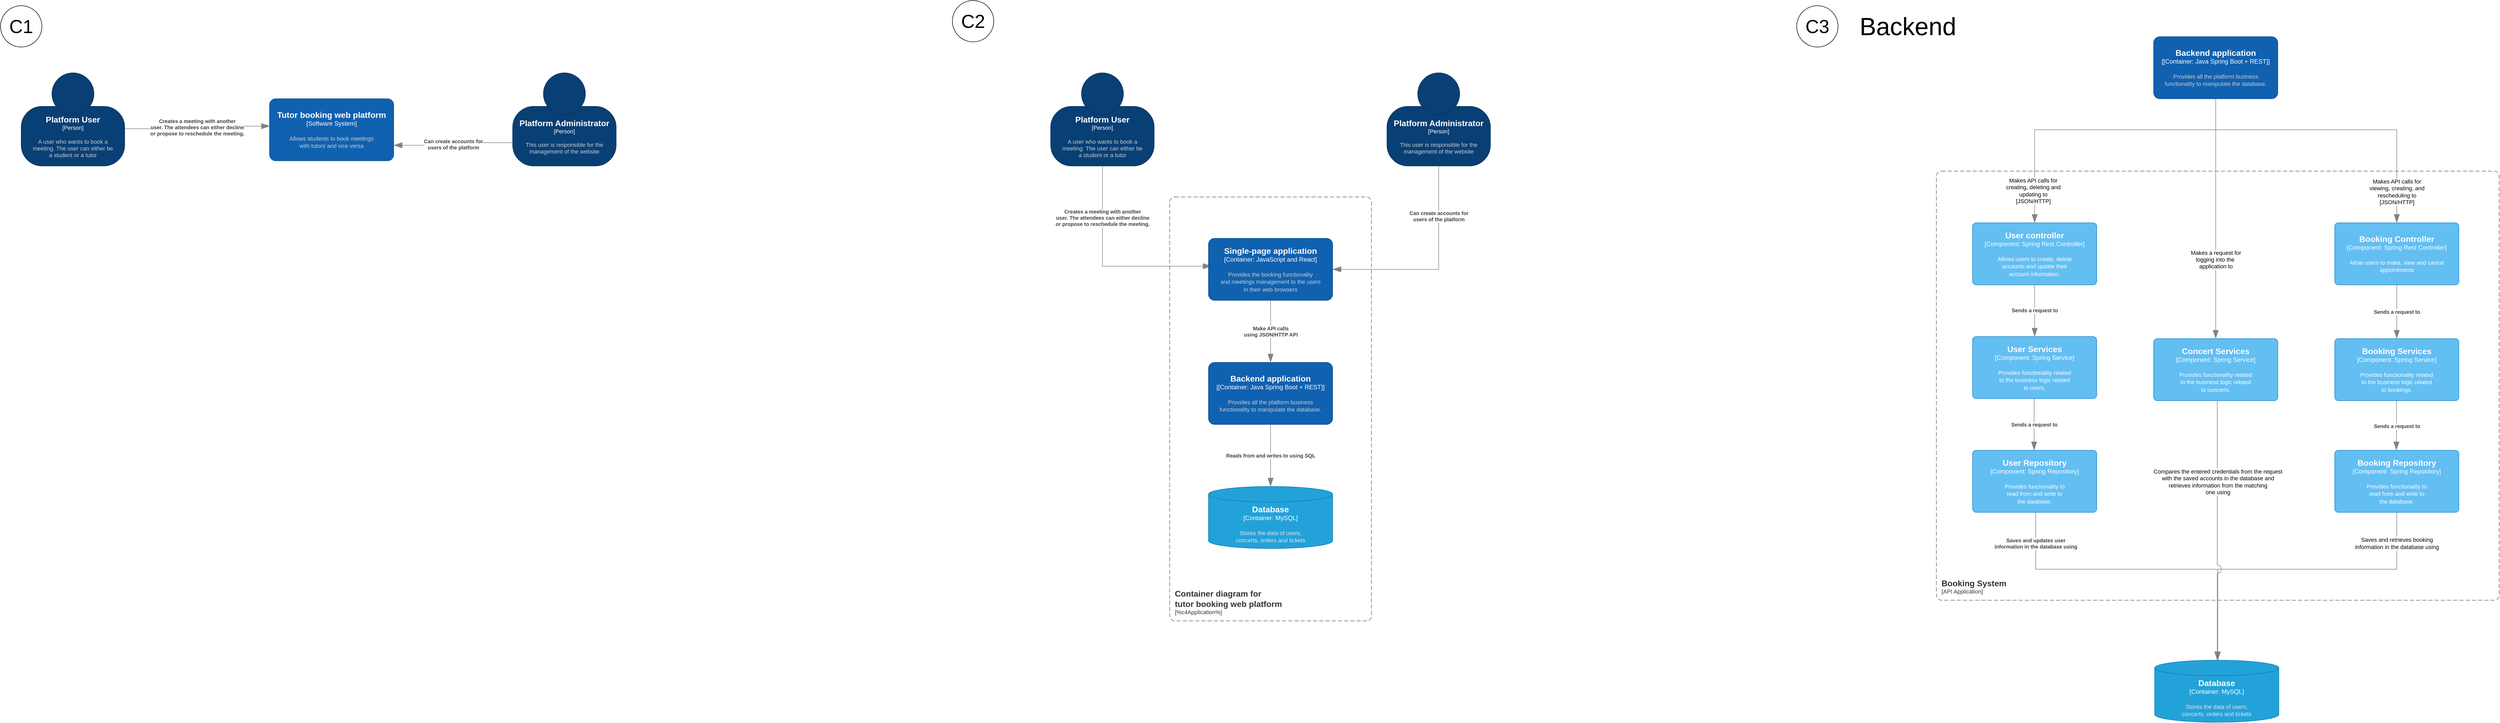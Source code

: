 <mxfile version="22.0.8" type="device">
  <diagram name="Page-1" id="X3VVh9jYEwnX4s4dEkGf">
    <mxGraphModel dx="2318" dy="1676" grid="1" gridSize="10" guides="1" tooltips="1" connect="1" arrows="1" fold="1" page="1" pageScale="1" pageWidth="827" pageHeight="1169" math="0" shadow="0">
      <root>
        <mxCell id="0" />
        <mxCell id="1" parent="0" />
        <object placeholders="1" c4Name="Tutor booking web platform" c4Type="Software System" c4Description="Allows students to book meetings &#xa;with tutors and vice versa" label="&lt;font style=&quot;font-size: 16px&quot;&gt;&lt;b&gt;%c4Name%&lt;/b&gt;&lt;/font&gt;&lt;div&gt;[%c4Type%]&lt;/div&gt;&lt;br&gt;&lt;div&gt;&lt;font style=&quot;font-size: 11px&quot;&gt;&lt;font color=&quot;#cccccc&quot;&gt;%c4Description%&lt;/font&gt;&lt;/div&gt;" id="5E3EmIhC8hp46Ea8LUjL-1">
          <mxCell style="rounded=1;whiteSpace=wrap;html=1;labelBackgroundColor=none;fillColor=#1061B0;fontColor=#ffffff;align=center;arcSize=10;strokeColor=#0D5091;metaEdit=1;resizable=0;points=[[0.25,0,0],[0.5,0,0],[0.75,0,0],[1,0.25,0],[1,0.5,0],[1,0.75,0],[0.75,1,0],[0.5,1,0],[0.25,1,0],[0,0.75,0],[0,0.5,0],[0,0.25,0]];" vertex="1" parent="1">
            <mxGeometry x="300" y="190" width="240" height="120" as="geometry" />
          </mxCell>
        </object>
        <object placeholders="1" c4Name="Platform User" c4Type="Person" c4Description="A user who wants to book a&#xa;meeting. The user can either be&#xa;a student or a tutor" label="&lt;font style=&quot;font-size: 16px&quot;&gt;&lt;b&gt;%c4Name%&lt;/b&gt;&lt;/font&gt;&lt;div&gt;[%c4Type%]&lt;/div&gt;&lt;br&gt;&lt;div&gt;&lt;font style=&quot;font-size: 11px&quot;&gt;&lt;font color=&quot;#cccccc&quot;&gt;%c4Description%&lt;/font&gt;&lt;/div&gt;" id="5E3EmIhC8hp46Ea8LUjL-2">
          <mxCell style="html=1;fontSize=11;dashed=0;whiteSpace=wrap;fillColor=#083F75;strokeColor=#06315C;fontColor=#ffffff;shape=mxgraph.c4.person2;align=center;metaEdit=1;points=[[0.5,0,0],[1,0.5,0],[1,0.75,0],[0.75,1,0],[0.5,1,0],[0.25,1,0],[0,0.75,0],[0,0.5,0]];resizable=0;" vertex="1" parent="1">
            <mxGeometry x="-180" y="140" width="200" height="180" as="geometry" />
          </mxCell>
        </object>
        <object placeholders="1" c4Type="Relationship" c4Description="Creates a meeting with another&#xa;user. The attendees can either decline&#xa;or propose to reschedule the meeting." label="&lt;div style=&quot;text-align: left&quot;&gt;&lt;div style=&quot;text-align: center&quot;&gt;&lt;b&gt;%c4Description%&lt;/b&gt;&lt;/div&gt;" id="5E3EmIhC8hp46Ea8LUjL-3">
          <mxCell style="endArrow=blockThin;html=1;fontSize=10;fontColor=#404040;strokeWidth=1;endFill=1;strokeColor=#828282;elbow=vertical;metaEdit=1;endSize=14;startSize=14;jumpStyle=arc;jumpSize=16;rounded=0;edgeStyle=orthogonalEdgeStyle;exitX=1;exitY=0.75;exitDx=0;exitDy=0;exitPerimeter=0;entryX=0.003;entryY=0.449;entryDx=0;entryDy=0;entryPerimeter=0;" edge="1" parent="1" target="5E3EmIhC8hp46Ea8LUjL-1">
            <mxGeometry width="240" relative="1" as="geometry">
              <mxPoint x="20" y="248" as="sourcePoint" />
              <mxPoint x="300" y="235" as="targetPoint" />
              <Array as="points">
                <mxPoint x="160" y="248" />
                <mxPoint x="160" y="243" />
                <mxPoint x="301" y="243" />
              </Array>
            </mxGeometry>
          </mxCell>
        </object>
        <object placeholders="1" c4Name="Platform Administrator" c4Type="Person" c4Description="This user is responsible for the management of the website" label="&lt;font style=&quot;font-size: 16px&quot;&gt;&lt;b&gt;%c4Name%&lt;/b&gt;&lt;/font&gt;&lt;div&gt;[%c4Type%]&lt;/div&gt;&lt;br&gt;&lt;div&gt;&lt;font style=&quot;font-size: 11px&quot;&gt;&lt;font color=&quot;#cccccc&quot;&gt;%c4Description%&lt;/font&gt;&lt;/div&gt;" id="5E3EmIhC8hp46Ea8LUjL-5">
          <mxCell style="html=1;fontSize=11;dashed=0;whiteSpace=wrap;fillColor=#083F75;strokeColor=#06315C;fontColor=#ffffff;shape=mxgraph.c4.person2;align=center;metaEdit=1;points=[[0.5,0,0],[1,0.5,0],[1,0.75,0],[0.75,1,0],[0.5,1,0],[0.25,1,0],[0,0.75,0],[0,0.5,0]];resizable=0;" vertex="1" parent="1">
            <mxGeometry x="770" y="140" width="200" height="180" as="geometry" />
          </mxCell>
        </object>
        <object placeholders="1" c4Type="Relationship" c4Description="Can create accounts for &#xa;users of the platform" label="&lt;div style=&quot;text-align: left&quot;&gt;&lt;div style=&quot;text-align: center&quot;&gt;&lt;b&gt;%c4Description%&lt;/b&gt;&lt;/div&gt;" id="5E3EmIhC8hp46Ea8LUjL-6">
          <mxCell style="endArrow=blockThin;html=1;fontSize=10;fontColor=#404040;strokeWidth=1;endFill=1;strokeColor=#828282;elbow=vertical;metaEdit=1;endSize=14;startSize=14;jumpStyle=arc;jumpSize=16;rounded=0;edgeStyle=orthogonalEdgeStyle;entryX=1;entryY=0.75;entryDx=0;entryDy=0;entryPerimeter=0;exitX=0;exitY=0.75;exitDx=0;exitDy=0;exitPerimeter=0;" edge="1" parent="1" source="5E3EmIhC8hp46Ea8LUjL-5" target="5E3EmIhC8hp46Ea8LUjL-1">
            <mxGeometry width="240" relative="1" as="geometry">
              <mxPoint x="980" y="370" as="sourcePoint" />
              <mxPoint x="780" y="390" as="targetPoint" />
            </mxGeometry>
          </mxCell>
        </object>
        <mxCell id="5E3EmIhC8hp46Ea8LUjL-7" value="&lt;font style=&quot;font-size: 36px;&quot;&gt;C1&lt;/font&gt;" style="ellipse;whiteSpace=wrap;html=1;aspect=fixed;" vertex="1" parent="1">
          <mxGeometry x="-220" y="10" width="80" height="80" as="geometry" />
        </mxCell>
        <object placeholders="1" c4Name="Platform User" c4Type="Person" c4Description="A user who wants to book a&#xa;meeting. The user can either be&#xa;a student or a tutor" label="&lt;font style=&quot;font-size: 16px&quot;&gt;&lt;b&gt;%c4Name%&lt;/b&gt;&lt;/font&gt;&lt;div&gt;[%c4Type%]&lt;/div&gt;&lt;br&gt;&lt;div&gt;&lt;font style=&quot;font-size: 11px&quot;&gt;&lt;font color=&quot;#cccccc&quot;&gt;%c4Description%&lt;/font&gt;&lt;/div&gt;" id="5E3EmIhC8hp46Ea8LUjL-14">
          <mxCell style="html=1;fontSize=11;dashed=0;whiteSpace=wrap;fillColor=#083F75;strokeColor=#06315C;fontColor=#ffffff;shape=mxgraph.c4.person2;align=center;metaEdit=1;points=[[0.5,0,0],[1,0.5,0],[1,0.75,0],[0.75,1,0],[0.5,1,0],[0.25,1,0],[0,0.75,0],[0,0.5,0]];resizable=0;" vertex="1" parent="1">
            <mxGeometry x="1810" y="140" width="200" height="180" as="geometry" />
          </mxCell>
        </object>
        <object placeholders="1" c4Type="Relationship" c4Description="Creates a meeting with another&#xa;user. The attendees can either decline&#xa;or propose to reschedule the meeting." label="&lt;div style=&quot;text-align: left&quot;&gt;&lt;div style=&quot;text-align: center&quot;&gt;&lt;b&gt;%c4Description%&lt;/b&gt;&lt;/div&gt;" id="5E3EmIhC8hp46Ea8LUjL-15">
          <mxCell style="endArrow=blockThin;html=1;fontSize=10;fontColor=#404040;strokeWidth=1;endFill=1;strokeColor=#828282;elbow=vertical;metaEdit=1;endSize=14;startSize=14;jumpStyle=arc;jumpSize=16;rounded=0;edgeStyle=orthogonalEdgeStyle;exitX=0.5;exitY=1;exitDx=0;exitDy=0;exitPerimeter=0;entryX=0.003;entryY=0.449;entryDx=0;entryDy=0;entryPerimeter=0;" edge="1" parent="1" source="5E3EmIhC8hp46Ea8LUjL-14">
            <mxGeometry x="-0.505" width="240" relative="1" as="geometry">
              <mxPoint x="1860" y="238" as="sourcePoint" />
              <mxPoint x="2120.72" y="513.88" as="targetPoint" />
              <Array as="points">
                <mxPoint x="1910" y="514" />
              </Array>
              <mxPoint as="offset" />
            </mxGeometry>
          </mxCell>
        </object>
        <object placeholders="1" c4Name="Platform Administrator" c4Type="Person" c4Description="This user is responsible for the management of the website" label="&lt;font style=&quot;font-size: 16px&quot;&gt;&lt;b&gt;%c4Name%&lt;/b&gt;&lt;/font&gt;&lt;div&gt;[%c4Type%]&lt;/div&gt;&lt;br&gt;&lt;div&gt;&lt;font style=&quot;font-size: 11px&quot;&gt;&lt;font color=&quot;#cccccc&quot;&gt;%c4Description%&lt;/font&gt;&lt;/div&gt;" id="5E3EmIhC8hp46Ea8LUjL-16">
          <mxCell style="html=1;fontSize=11;dashed=0;whiteSpace=wrap;fillColor=#083F75;strokeColor=#06315C;fontColor=#ffffff;shape=mxgraph.c4.person2;align=center;metaEdit=1;points=[[0.5,0,0],[1,0.5,0],[1,0.75,0],[0.75,1,0],[0.5,1,0],[0.25,1,0],[0,0.75,0],[0,0.5,0]];resizable=0;" vertex="1" parent="1">
            <mxGeometry x="2460" y="140" width="200" height="180" as="geometry" />
          </mxCell>
        </object>
        <object placeholders="1" c4Type="Relationship" c4Description="Can create accounts for &#xa;users of the platform" label="&lt;div style=&quot;text-align: left&quot;&gt;&lt;div style=&quot;text-align: center&quot;&gt;&lt;b&gt;%c4Description%&lt;/b&gt;&lt;/div&gt;" id="5E3EmIhC8hp46Ea8LUjL-17">
          <mxCell style="endArrow=blockThin;html=1;fontSize=10;fontColor=#404040;strokeWidth=1;endFill=1;strokeColor=#828282;elbow=vertical;metaEdit=1;endSize=14;startSize=14;jumpStyle=arc;jumpSize=16;rounded=0;edgeStyle=orthogonalEdgeStyle;entryX=1;entryY=0.5;entryDx=0;entryDy=0;entryPerimeter=0;exitX=0.5;exitY=1;exitDx=0;exitDy=0;exitPerimeter=0;" edge="1" parent="1" source="5E3EmIhC8hp46Ea8LUjL-16" target="5E3EmIhC8hp46Ea8LUjL-22">
            <mxGeometry x="-0.524" width="240" relative="1" as="geometry">
              <mxPoint x="2820" y="360" as="sourcePoint" />
              <mxPoint x="2360" y="520" as="targetPoint" />
              <mxPoint as="offset" />
            </mxGeometry>
          </mxCell>
        </object>
        <mxCell id="5E3EmIhC8hp46Ea8LUjL-18" value="&lt;font style=&quot;font-size: 36px;&quot;&gt;C2&lt;/font&gt;" style="ellipse;whiteSpace=wrap;html=1;aspect=fixed;" vertex="1" parent="1">
          <mxGeometry x="1620" width="80" height="80" as="geometry" />
        </mxCell>
        <object placeholders="1" c4Name="Container diagram for &#xa;tutor booking web platform" c4Type="ContainerScopeBoundary" label="&lt;font style=&quot;font-size: 16px&quot;&gt;&lt;b&gt;&lt;div style=&quot;text-align: left&quot;&gt;%c4Name%&lt;/div&gt;&lt;/b&gt;&lt;/font&gt;&lt;div style=&quot;text-align: left&quot;&gt;[%c4Application%]&lt;/div&gt;" id="5E3EmIhC8hp46Ea8LUjL-19">
          <mxCell style="rounded=1;fontSize=11;whiteSpace=wrap;html=1;dashed=1;arcSize=20;fillColor=none;strokeColor=#666666;fontColor=#333333;labelBackgroundColor=none;align=left;verticalAlign=bottom;labelBorderColor=none;spacingTop=0;spacing=10;dashPattern=8 4;metaEdit=1;rotatable=0;perimeter=rectanglePerimeter;noLabel=0;labelPadding=0;allowArrows=0;connectable=0;expand=0;recursiveResize=0;editable=1;pointerEvents=0;absoluteArcSize=1;points=[[0.25,0,0],[0.5,0,0],[0.75,0,0],[1,0.25,0],[1,0.5,0],[1,0.75,0],[0.75,1,0],[0.5,1,0],[0.25,1,0],[0,0.75,0],[0,0.5,0],[0,0.25,0]];" vertex="1" parent="1">
            <mxGeometry x="2040" y="380" width="390" height="820" as="geometry" />
          </mxCell>
        </object>
        <object placeholders="1" c4Type="Database" c4Container="Container" c4Technology="MySQL" c4Description="Stores the data of users, &#xa;concerts, orders and tickets" label="&lt;font style=&quot;font-size: 16px&quot;&gt;&lt;b&gt;%c4Type%&lt;/b&gt;&lt;/font&gt;&lt;div&gt;[%c4Container%:&amp;nbsp;%c4Technology%]&lt;/div&gt;&lt;br&gt;&lt;div&gt;&lt;font style=&quot;font-size: 11px&quot;&gt;&lt;font color=&quot;#E6E6E6&quot;&gt;%c4Description%&lt;/font&gt;&lt;/div&gt;" id="5E3EmIhC8hp46Ea8LUjL-20">
          <mxCell style="shape=cylinder3;size=15;whiteSpace=wrap;html=1;boundedLbl=1;rounded=0;labelBackgroundColor=none;fillColor=#23A2D9;fontSize=12;fontColor=#ffffff;align=center;strokeColor=#0E7DAD;metaEdit=1;points=[[0.5,0,0],[1,0.25,0],[1,0.5,0],[1,0.75,0],[0.5,1,0],[0,0.75,0],[0,0.5,0],[0,0.25,0]];resizable=0;" vertex="1" parent="1">
            <mxGeometry x="2115" y="940" width="240" height="120" as="geometry" />
          </mxCell>
        </object>
        <object placeholders="1" c4Name="Backend application" c4Type="[Container: Java Spring Boot + REST]" c4Description="Provides all the platform business&#xa;functionality to manipulate the database." label="&lt;font style=&quot;font-size: 16px&quot;&gt;&lt;b&gt;%c4Name%&lt;/b&gt;&lt;/font&gt;&lt;div&gt;[%c4Type%]&lt;/div&gt;&lt;br&gt;&lt;div&gt;&lt;font style=&quot;font-size: 11px&quot;&gt;&lt;font color=&quot;#cccccc&quot;&gt;%c4Description%&lt;/font&gt;&lt;/div&gt;" id="5E3EmIhC8hp46Ea8LUjL-21">
          <mxCell style="rounded=1;whiteSpace=wrap;html=1;labelBackgroundColor=none;fillColor=#1061B0;fontColor=#ffffff;align=center;arcSize=10;strokeColor=#0D5091;metaEdit=1;resizable=0;points=[[0.25,0,0],[0.5,0,0],[0.75,0,0],[1,0.25,0],[1,0.5,0],[1,0.75,0],[0.75,1,0],[0.5,1,0],[0.25,1,0],[0,0.75,0],[0,0.5,0],[0,0.25,0]];" vertex="1" parent="1">
            <mxGeometry x="2115" y="700" width="240" height="120" as="geometry" />
          </mxCell>
        </object>
        <object placeholders="1" c4Name="Single-page application" c4Type="Container: JavaScript and React" c4Description="Provides the booking functionality&#xa;and meetings management to the users&#xa;in their web browsers " label="&lt;font style=&quot;font-size: 16px&quot;&gt;&lt;b&gt;%c4Name%&lt;/b&gt;&lt;/font&gt;&lt;div&gt;[%c4Type%]&lt;/div&gt;&lt;br&gt;&lt;div&gt;&lt;font style=&quot;font-size: 11px&quot;&gt;&lt;font color=&quot;#cccccc&quot;&gt;%c4Description%&lt;/font&gt;&lt;/div&gt;" id="5E3EmIhC8hp46Ea8LUjL-22">
          <mxCell style="rounded=1;whiteSpace=wrap;html=1;labelBackgroundColor=none;fillColor=#1061B0;fontColor=#ffffff;align=center;arcSize=10;strokeColor=#0D5091;metaEdit=1;resizable=0;points=[[0.25,0,0],[0.5,0,0],[0.75,0,0],[1,0.25,0],[1,0.5,0],[1,0.75,0],[0.75,1,0],[0.5,1,0],[0.25,1,0],[0,0.75,0],[0,0.5,0],[0,0.25,0]];" vertex="1" parent="1">
            <mxGeometry x="2115" y="460" width="240" height="120" as="geometry" />
          </mxCell>
        </object>
        <object placeholders="1" c4Type="Relationship" c4Description="Make API calls&#xa;using JSON/HTTP API" label="&lt;div style=&quot;text-align: left&quot;&gt;&lt;div style=&quot;text-align: center&quot;&gt;&lt;b&gt;%c4Description%&lt;/b&gt;&lt;/div&gt;" id="5E3EmIhC8hp46Ea8LUjL-23">
          <mxCell style="endArrow=blockThin;html=1;fontSize=10;fontColor=#404040;strokeWidth=1;endFill=1;strokeColor=#828282;elbow=vertical;metaEdit=1;endSize=14;startSize=14;jumpStyle=arc;jumpSize=16;rounded=0;edgeStyle=orthogonalEdgeStyle;exitX=0.5;exitY=1;exitDx=0;exitDy=0;exitPerimeter=0;entryX=0.5;entryY=0;entryDx=0;entryDy=0;entryPerimeter=0;" edge="1" parent="1" source="5E3EmIhC8hp46Ea8LUjL-22" target="5E3EmIhC8hp46Ea8LUjL-21">
            <mxGeometry width="240" relative="1" as="geometry">
              <mxPoint x="2310" y="890" as="sourcePoint" />
              <mxPoint x="2550" y="890" as="targetPoint" />
            </mxGeometry>
          </mxCell>
        </object>
        <object placeholders="1" c4Type="Relationship" c4Description="Reads from and writes to using SQL" label="&lt;div style=&quot;text-align: left&quot;&gt;&lt;div style=&quot;text-align: center&quot;&gt;&lt;b&gt;%c4Description%&lt;/b&gt;&lt;/div&gt;" id="5E3EmIhC8hp46Ea8LUjL-24">
          <mxCell style="endArrow=blockThin;html=1;fontSize=10;fontColor=#404040;strokeWidth=1;endFill=1;strokeColor=#828282;elbow=vertical;metaEdit=1;endSize=14;startSize=14;jumpStyle=arc;jumpSize=16;rounded=0;edgeStyle=orthogonalEdgeStyle;exitX=0.5;exitY=1;exitDx=0;exitDy=0;exitPerimeter=0;entryX=0.5;entryY=0;entryDx=0;entryDy=0;entryPerimeter=0;" edge="1" parent="1" source="5E3EmIhC8hp46Ea8LUjL-21" target="5E3EmIhC8hp46Ea8LUjL-20">
            <mxGeometry width="240" relative="1" as="geometry">
              <mxPoint x="2310" y="800" as="sourcePoint" />
              <mxPoint x="2550" y="800" as="targetPoint" />
            </mxGeometry>
          </mxCell>
        </object>
        <mxCell id="5E3EmIhC8hp46Ea8LUjL-25" value="&lt;font style=&quot;font-size: 36px;&quot;&gt;C3&lt;br&gt;&lt;/font&gt;" style="ellipse;whiteSpace=wrap;html=1;aspect=fixed;" vertex="1" parent="1">
          <mxGeometry x="3252" y="10" width="80" height="80" as="geometry" />
        </mxCell>
        <object placeholders="1" c4Name="Booking System" c4Type="ContainerScopeBoundary" c4Application="API Application" label="&lt;font style=&quot;font-size: 16px&quot;&gt;&lt;b&gt;&lt;div style=&quot;text-align: left&quot;&gt;%c4Name%&lt;/div&gt;&lt;/b&gt;&lt;/font&gt;&lt;div style=&quot;text-align: left&quot;&gt;[%c4Application%]&lt;/div&gt;" id="5E3EmIhC8hp46Ea8LUjL-26">
          <mxCell style="rounded=1;fontSize=11;whiteSpace=wrap;html=1;dashed=1;arcSize=20;fillColor=none;strokeColor=#666666;fontColor=#333333;labelBackgroundColor=none;align=left;verticalAlign=bottom;labelBorderColor=none;spacingTop=0;spacing=10;dashPattern=8 4;metaEdit=1;rotatable=0;perimeter=rectanglePerimeter;noLabel=0;labelPadding=0;allowArrows=0;connectable=0;expand=0;recursiveResize=0;editable=1;pointerEvents=0;absoluteArcSize=1;points=[[0.25,0,0],[0.5,0,0],[0.75,0,0],[1,0.25,0],[1,0.5,0],[1,0.75,0],[0.75,1,0],[0.5,1,0],[0.25,1,0],[0,0.75,0],[0,0.5,0],[0,0.25,0]];" vertex="1" parent="1">
            <mxGeometry x="3522" y="330" width="1088" height="830" as="geometry" />
          </mxCell>
        </object>
        <object placeholders="1" c4Type="Relationship" id="5E3EmIhC8hp46Ea8LUjL-27">
          <mxCell style="endArrow=blockThin;html=1;fontSize=10;fontColor=#404040;strokeWidth=1;endFill=1;strokeColor=#828282;elbow=vertical;metaEdit=1;endSize=14;startSize=14;jumpStyle=arc;jumpSize=16;rounded=0;edgeStyle=orthogonalEdgeStyle;entryX=0.5;entryY=0;entryDx=0;entryDy=0;entryPerimeter=0;exitX=0.5;exitY=1;exitDx=0;exitDy=0;exitPerimeter=0;" edge="1" parent="1" target="5E3EmIhC8hp46Ea8LUjL-38" source="5E3EmIhC8hp46Ea8LUjL-65">
            <mxGeometry width="240" relative="1" as="geometry">
              <mxPoint x="4242" y="160" as="sourcePoint" />
              <mxPoint x="4062" y="430" as="targetPoint" />
              <Array as="points" />
            </mxGeometry>
          </mxCell>
        </object>
        <mxCell id="5E3EmIhC8hp46Ea8LUjL-28" value="Makes a request for&lt;br&gt;logging into the&amp;nbsp;&lt;br&gt;application to" style="edgeLabel;html=1;align=center;verticalAlign=middle;resizable=0;points=[];" vertex="1" connectable="0" parent="5E3EmIhC8hp46Ea8LUjL-27">
          <mxGeometry x="0.744" y="1" relative="1" as="geometry">
            <mxPoint x="-1" y="-94" as="offset" />
          </mxGeometry>
        </mxCell>
        <object placeholders="1" c4Type="Relationship" id="5E3EmIhC8hp46Ea8LUjL-29">
          <mxCell style="endArrow=blockThin;html=1;fontSize=10;fontColor=#404040;strokeWidth=1;endFill=1;strokeColor=#828282;elbow=vertical;metaEdit=1;endSize=14;startSize=14;jumpStyle=arc;jumpSize=16;rounded=0;edgeStyle=orthogonalEdgeStyle;entryX=0.5;entryY=0;entryDx=0;entryDy=0;entryPerimeter=0;exitX=0.5;exitY=1;exitDx=0;exitDy=0;exitPerimeter=0;" edge="1" parent="1" target="5E3EmIhC8hp46Ea8LUjL-35" source="5E3EmIhC8hp46Ea8LUjL-65">
            <mxGeometry width="240" relative="1" as="geometry">
              <mxPoint x="4242" y="160" as="sourcePoint" />
              <mxPoint x="4412" y="370" as="targetPoint" />
              <Array as="points">
                <mxPoint x="4062" y="250" />
                <mxPoint x="4412" y="250" />
              </Array>
            </mxGeometry>
          </mxCell>
        </object>
        <mxCell id="5E3EmIhC8hp46Ea8LUjL-30" value="Makes API calls for&lt;br style=&quot;border-color: var(--border-color);&quot;&gt;viewing, creating, and&lt;br&gt;rescheduling to&lt;br style=&quot;border-color: var(--border-color);&quot;&gt;[JSON/HTTP]" style="edgeLabel;html=1;align=center;verticalAlign=middle;resizable=0;points=[];" vertex="1" connectable="0" parent="5E3EmIhC8hp46Ea8LUjL-29">
          <mxGeometry x="0.669" y="2" relative="1" as="geometry">
            <mxPoint x="-2" y="37" as="offset" />
          </mxGeometry>
        </mxCell>
        <object placeholders="1" c4Name="User controller" c4Type="Component" c4Technology="Spring Rest Controller" c4Description="Allows users to create, delete &#xa;accounts and update their &#xa;account information." label="&lt;font style=&quot;font-size: 16px&quot;&gt;&lt;b&gt;%c4Name%&lt;/b&gt;&lt;/font&gt;&lt;div&gt;[%c4Type%: %c4Technology%]&lt;/div&gt;&lt;br&gt;&lt;div&gt;&lt;font style=&quot;font-size: 11px&quot;&gt;%c4Description%&lt;/font&gt;&lt;/div&gt;" id="5E3EmIhC8hp46Ea8LUjL-33">
          <mxCell style="rounded=1;whiteSpace=wrap;html=1;labelBackgroundColor=none;fillColor=#63BEF2;fontColor=#ffffff;align=center;arcSize=6;strokeColor=#2086C9;metaEdit=1;resizable=0;points=[[0.25,0,0],[0.5,0,0],[0.75,0,0],[1,0.25,0],[1,0.5,0],[1,0.75,0],[0.75,1,0],[0.5,1,0],[0.25,1,0],[0,0.75,0],[0,0.5,0],[0,0.25,0]];" vertex="1" parent="1">
            <mxGeometry x="3592" y="430" width="240" height="120" as="geometry" />
          </mxCell>
        </object>
        <object placeholders="1" c4Name="Booking Controller" c4Type="Component" c4Technology="Spring Rest Controller" c4Description="Allow users to make, view and cancel&#xa;appointments" label="&lt;font style=&quot;font-size: 16px&quot;&gt;&lt;b&gt;%c4Name%&lt;/b&gt;&lt;/font&gt;&lt;div&gt;[%c4Type%: %c4Technology%]&lt;/div&gt;&lt;br&gt;&lt;div&gt;&lt;font style=&quot;font-size: 11px&quot;&gt;%c4Description%&lt;/font&gt;&lt;/div&gt;" id="5E3EmIhC8hp46Ea8LUjL-35">
          <mxCell style="rounded=1;whiteSpace=wrap;html=1;labelBackgroundColor=none;fillColor=#63BEF2;fontColor=#ffffff;align=center;arcSize=6;strokeColor=#2086C9;metaEdit=1;resizable=0;points=[[0.25,0,0],[0.5,0,0],[0.75,0,0],[1,0.25,0],[1,0.5,0],[1,0.75,0],[0.75,1,0],[0.5,1,0],[0.25,1,0],[0,0.75,0],[0,0.5,0],[0,0.25,0]];" vertex="1" parent="1">
            <mxGeometry x="4292" y="430" width="240" height="120" as="geometry" />
          </mxCell>
        </object>
        <object placeholders="1" c4Name="User Services" c4Type="Component" c4Technology="Spring Service" c4Description="Provides functionality related&#xa;to the business logic related &#xa;to users.&#xa;" label="&lt;font style=&quot;font-size: 16px&quot;&gt;&lt;b&gt;%c4Name%&lt;/b&gt;&lt;/font&gt;&lt;div&gt;[%c4Type%: %c4Technology%]&lt;/div&gt;&lt;br&gt;&lt;div&gt;&lt;font style=&quot;font-size: 11px&quot;&gt;%c4Description%&lt;/font&gt;&lt;/div&gt;" id="5E3EmIhC8hp46Ea8LUjL-37">
          <mxCell style="rounded=1;whiteSpace=wrap;html=1;labelBackgroundColor=none;fillColor=#63BEF2;fontColor=#ffffff;align=center;arcSize=6;strokeColor=#2086C9;metaEdit=1;resizable=0;points=[[0.25,0,0],[0.5,0,0],[0.75,0,0],[1,0.25,0],[1,0.5,0],[1,0.75,0],[0.75,1,0],[0.5,1,0],[0.25,1,0],[0,0.75,0],[0,0.5,0],[0,0.25,0]];" vertex="1" parent="1">
            <mxGeometry x="3592" y="650" width="240" height="120" as="geometry" />
          </mxCell>
        </object>
        <object placeholders="1" c4Name="Concert Services" c4Type="Component" c4Technology="Spring Service" c4Description="Provides functionality related&#xa;to the business logic related &#xa;to concerts.&#xa;" label="&lt;font style=&quot;font-size: 16px&quot;&gt;&lt;b&gt;%c4Name%&lt;/b&gt;&lt;/font&gt;&lt;div&gt;[%c4Type%: %c4Technology%]&lt;/div&gt;&lt;br&gt;&lt;div&gt;&lt;font style=&quot;font-size: 11px&quot;&gt;%c4Description%&lt;/font&gt;&lt;/div&gt;" id="5E3EmIhC8hp46Ea8LUjL-38">
          <mxCell style="rounded=1;whiteSpace=wrap;html=1;labelBackgroundColor=none;fillColor=#63BEF2;fontColor=#ffffff;align=center;arcSize=6;strokeColor=#2086C9;metaEdit=1;resizable=0;points=[[0.25,0,0],[0.5,0,0],[0.75,0,0],[1,0.25,0],[1,0.5,0],[1,0.75,0],[0.75,1,0],[0.5,1,0],[0.25,1,0],[0,0.75,0],[0,0.5,0],[0,0.25,0]];" vertex="1" parent="1">
            <mxGeometry x="3942" y="654" width="240" height="120" as="geometry" />
          </mxCell>
        </object>
        <object placeholders="1" c4Name="Booking Services" c4Type="Component" c4Technology="Spring Service" c4Description="Provides functionality related&#xa;to the business logic related &#xa;to bookings." label="&lt;font style=&quot;font-size: 16px&quot;&gt;&lt;b&gt;%c4Name%&lt;/b&gt;&lt;/font&gt;&lt;div&gt;[%c4Type%: %c4Technology%]&lt;/div&gt;&lt;br&gt;&lt;div&gt;&lt;font style=&quot;font-size: 11px&quot;&gt;%c4Description%&lt;/font&gt;&lt;/div&gt;" id="5E3EmIhC8hp46Ea8LUjL-39">
          <mxCell style="rounded=1;whiteSpace=wrap;html=1;labelBackgroundColor=none;fillColor=#63BEF2;fontColor=#ffffff;align=center;arcSize=6;strokeColor=#2086C9;metaEdit=1;resizable=0;points=[[0.25,0,0],[0.5,0,0],[0.75,0,0],[1,0.25,0],[1,0.5,0],[1,0.75,0],[0.75,1,0],[0.5,1,0],[0.25,1,0],[0,0.75,0],[0,0.5,0],[0,0.25,0]];" vertex="1" parent="1">
            <mxGeometry x="4292" y="654" width="240" height="120" as="geometry" />
          </mxCell>
        </object>
        <object placeholders="1" c4Type="Relationship" c4Description="Sends a request to" label="&lt;div style=&quot;text-align: left&quot;&gt;&lt;div style=&quot;text-align: center&quot;&gt;&lt;b&gt;%c4Description%&lt;/b&gt;&lt;/div&gt;" id="5E3EmIhC8hp46Ea8LUjL-41">
          <mxCell style="endArrow=blockThin;html=1;fontSize=10;fontColor=#404040;strokeWidth=1;endFill=1;strokeColor=#828282;elbow=vertical;metaEdit=1;endSize=14;startSize=14;jumpStyle=arc;jumpSize=16;rounded=0;edgeStyle=orthogonalEdgeStyle;exitX=0.5;exitY=1;exitDx=0;exitDy=0;exitPerimeter=0;entryX=0.5;entryY=0;entryDx=0;entryDy=0;entryPerimeter=0;" edge="1" parent="1" source="5E3EmIhC8hp46Ea8LUjL-33" target="5E3EmIhC8hp46Ea8LUjL-37">
            <mxGeometry width="240" relative="1" as="geometry">
              <mxPoint x="4012" y="520" as="sourcePoint" />
              <mxPoint x="4252" y="520" as="targetPoint" />
              <mxPoint y="-1" as="offset" />
            </mxGeometry>
          </mxCell>
        </object>
        <object placeholders="1" c4Type="Relationship" c4Description="Sends a request to" label="&lt;div style=&quot;text-align: left&quot;&gt;&lt;div style=&quot;text-align: center&quot;&gt;&lt;b&gt;%c4Description%&lt;/b&gt;&lt;/div&gt;" id="5E3EmIhC8hp46Ea8LUjL-43">
          <mxCell style="endArrow=blockThin;html=1;fontSize=10;fontColor=#404040;strokeWidth=1;endFill=1;strokeColor=#828282;elbow=vertical;metaEdit=1;endSize=14;startSize=14;jumpStyle=arc;jumpSize=16;rounded=0;edgeStyle=orthogonalEdgeStyle;exitX=0.5;exitY=1;exitDx=0;exitDy=0;exitPerimeter=0;entryX=0.5;entryY=0;entryDx=0;entryDy=0;entryPerimeter=0;" edge="1" parent="1" source="5E3EmIhC8hp46Ea8LUjL-35" target="5E3EmIhC8hp46Ea8LUjL-39">
            <mxGeometry width="240" relative="1" as="geometry">
              <mxPoint x="3732" y="570" as="sourcePoint" />
              <mxPoint x="3732" y="650" as="targetPoint" />
            </mxGeometry>
          </mxCell>
        </object>
        <object placeholders="1" c4Name="User Repository" c4Type="Component" c4Technology="Spring Repository" c4Description="Provides functionality to&#xa;read from and write to&#xa;the database." label="&lt;font style=&quot;font-size: 16px&quot;&gt;&lt;b&gt;%c4Name%&lt;/b&gt;&lt;/font&gt;&lt;div&gt;[%c4Type%: %c4Technology%]&lt;/div&gt;&lt;br&gt;&lt;div&gt;&lt;font style=&quot;font-size: 11px&quot;&gt;%c4Description%&lt;/font&gt;&lt;/div&gt;" id="5E3EmIhC8hp46Ea8LUjL-45">
          <mxCell style="rounded=1;whiteSpace=wrap;html=1;labelBackgroundColor=none;fillColor=#63BEF2;fontColor=#ffffff;align=center;arcSize=6;strokeColor=#2086C9;metaEdit=1;resizable=0;points=[[0.25,0,0],[0.5,0,0],[0.75,0,0],[1,0.25,0],[1,0.5,0],[1,0.75,0],[0.75,1,0],[0.5,1,0],[0.25,1,0],[0,0.75,0],[0,0.5,0],[0,0.25,0]];" vertex="1" parent="1">
            <mxGeometry x="3592" y="870" width="240" height="120" as="geometry" />
          </mxCell>
        </object>
        <object placeholders="1" c4Type="Relationship" c4Description="Sends a request to" label="&lt;div style=&quot;text-align: left&quot;&gt;&lt;div style=&quot;text-align: center&quot;&gt;&lt;b&gt;%c4Description%&lt;/b&gt;&lt;/div&gt;" id="5E3EmIhC8hp46Ea8LUjL-46">
          <mxCell style="endArrow=blockThin;html=1;fontSize=10;fontColor=#404040;strokeWidth=1;endFill=1;strokeColor=#828282;elbow=vertical;metaEdit=1;endSize=14;startSize=14;jumpStyle=arc;jumpSize=16;rounded=0;edgeStyle=orthogonalEdgeStyle;" edge="1" parent="1">
            <mxGeometry width="240" relative="1" as="geometry">
              <mxPoint x="3711" y="770" as="sourcePoint" />
              <mxPoint x="3711" y="870" as="targetPoint" />
            </mxGeometry>
          </mxCell>
        </object>
        <object placeholders="1" c4Name="Booking Repository" c4Type="Component" c4Technology="Spring Repository" c4Description="Provides functionality to&#xa;read from and write to&#xa;the database." label="&lt;font style=&quot;font-size: 16px&quot;&gt;&lt;b&gt;%c4Name%&lt;/b&gt;&lt;/font&gt;&lt;div&gt;[%c4Type%: %c4Technology%]&lt;/div&gt;&lt;br&gt;&lt;div&gt;&lt;font style=&quot;font-size: 11px&quot;&gt;%c4Description%&lt;/font&gt;&lt;/div&gt;" id="5E3EmIhC8hp46Ea8LUjL-48">
          <mxCell style="rounded=1;whiteSpace=wrap;html=1;labelBackgroundColor=none;fillColor=#63BEF2;fontColor=#ffffff;align=center;arcSize=6;strokeColor=#2086C9;metaEdit=1;resizable=0;points=[[0.25,0,0],[0.5,0,0],[0.75,0,0],[1,0.25,0],[1,0.5,0],[1,0.75,0],[0.75,1,0],[0.5,1,0],[0.25,1,0],[0,0.75,0],[0,0.5,0],[0,0.25,0]];" vertex="1" parent="1">
            <mxGeometry x="4292" y="870" width="240" height="120" as="geometry" />
          </mxCell>
        </object>
        <object placeholders="1" c4Type="Relationship" c4Description="Sends a request to" label="&lt;div style=&quot;text-align: left&quot;&gt;&lt;div style=&quot;text-align: center&quot;&gt;&lt;b&gt;%c4Description%&lt;/b&gt;&lt;/div&gt;" id="5E3EmIhC8hp46Ea8LUjL-51">
          <mxCell style="endArrow=blockThin;html=1;fontSize=10;fontColor=#404040;strokeWidth=1;endFill=1;strokeColor=#828282;elbow=vertical;metaEdit=1;endSize=14;startSize=14;jumpStyle=arc;jumpSize=16;rounded=0;edgeStyle=orthogonalEdgeStyle;" edge="1" parent="1">
            <mxGeometry width="240" relative="1" as="geometry">
              <mxPoint x="4411.47" y="774" as="sourcePoint" />
              <mxPoint x="4411" y="870" as="targetPoint" />
            </mxGeometry>
          </mxCell>
        </object>
        <object placeholders="1" c4Type="Database" c4Container="Container" c4Technology="MySQL" c4Description="Stores the data of users, &#xa;concerts, orders and tickets" label="&lt;font style=&quot;font-size: 16px&quot;&gt;&lt;b&gt;%c4Type%&lt;/b&gt;&lt;/font&gt;&lt;div&gt;[%c4Container%:&amp;nbsp;%c4Technology%]&lt;/div&gt;&lt;br&gt;&lt;div&gt;&lt;font style=&quot;font-size: 11px&quot;&gt;&lt;font color=&quot;#E6E6E6&quot;&gt;%c4Description%&lt;/font&gt;&lt;/div&gt;" id="5E3EmIhC8hp46Ea8LUjL-53">
          <mxCell style="shape=cylinder3;size=15;whiteSpace=wrap;html=1;boundedLbl=1;rounded=0;labelBackgroundColor=none;fillColor=#23A2D9;fontSize=12;fontColor=#ffffff;align=center;strokeColor=#0E7DAD;metaEdit=1;points=[[0.5,0,0],[1,0.25,0],[1,0.5,0],[1,0.75,0],[0.5,1,0],[0,0.75,0],[0,0.5,0],[0,0.25,0]];resizable=0;" vertex="1" parent="1">
            <mxGeometry x="3944" y="1276" width="240" height="120" as="geometry" />
          </mxCell>
        </object>
        <object placeholders="1" c4Type="Relationship" id="5E3EmIhC8hp46Ea8LUjL-56">
          <mxCell style="endArrow=blockThin;html=1;fontSize=10;fontColor=#404040;strokeWidth=1;endFill=1;strokeColor=#828282;elbow=vertical;metaEdit=1;endSize=14;startSize=14;jumpStyle=arc;jumpSize=16;rounded=0;edgeStyle=orthogonalEdgeStyle;exitX=0.5;exitY=1;exitDx=0;exitDy=0;exitPerimeter=0;" edge="1" parent="1" source="5E3EmIhC8hp46Ea8LUjL-48" target="5E3EmIhC8hp46Ea8LUjL-53">
            <mxGeometry width="240" relative="1" as="geometry">
              <mxPoint x="4182" y="1030" as="sourcePoint" />
              <mxPoint x="4070" y="1230" as="targetPoint" />
              <Array as="points">
                <mxPoint x="4412" y="1100" />
                <mxPoint x="4066" y="1100" />
              </Array>
            </mxGeometry>
          </mxCell>
        </object>
        <mxCell id="5E3EmIhC8hp46Ea8LUjL-57" value="Saves and retrieves booking&lt;br&gt;information in the database using" style="edgeLabel;html=1;align=center;verticalAlign=middle;resizable=0;points=[];" vertex="1" connectable="0" parent="5E3EmIhC8hp46Ea8LUjL-56">
          <mxGeometry x="-0.791" y="1" relative="1" as="geometry">
            <mxPoint x="-1" y="-6" as="offset" />
          </mxGeometry>
        </mxCell>
        <object placeholders="1" c4Type="Relationship" id="5E3EmIhC8hp46Ea8LUjL-60">
          <mxCell style="endArrow=blockThin;html=1;fontSize=10;fontColor=#404040;strokeWidth=1;endFill=1;strokeColor=#828282;elbow=vertical;metaEdit=1;endSize=14;startSize=14;jumpStyle=arc;jumpSize=16;rounded=0;edgeStyle=orthogonalEdgeStyle;entryX=0.5;entryY=0;entryDx=0;entryDy=0;entryPerimeter=0;exitX=0.5;exitY=1;exitDx=0;exitDy=0;exitPerimeter=0;" edge="1" parent="1" source="5E3EmIhC8hp46Ea8LUjL-65" target="5E3EmIhC8hp46Ea8LUjL-33">
            <mxGeometry width="240" relative="1" as="geometry">
              <mxPoint x="4242" y="160" as="sourcePoint" />
              <mxPoint x="4442" y="470" as="targetPoint" />
              <Array as="points">
                <mxPoint x="4062" y="250" />
                <mxPoint x="3712" y="250" />
              </Array>
            </mxGeometry>
          </mxCell>
        </object>
        <mxCell id="5E3EmIhC8hp46Ea8LUjL-61" value="Makes API calls for&lt;br&gt;creating, deleting and&lt;br style=&quot;border-color: var(--border-color);&quot;&gt;updating to&lt;br style=&quot;border-color: var(--border-color);&quot;&gt;[JSON/HTTP]" style="edgeLabel;html=1;align=center;verticalAlign=middle;resizable=0;points=[];" vertex="1" connectable="0" parent="5E3EmIhC8hp46Ea8LUjL-60">
          <mxGeometry x="0.844" y="-3" relative="1" as="geometry">
            <mxPoint y="-16" as="offset" />
          </mxGeometry>
        </mxCell>
        <mxCell id="5E3EmIhC8hp46Ea8LUjL-64" value="&lt;font style=&quot;font-size: 48px;&quot;&gt;Backend&lt;/font&gt;" style="text;html=1;strokeColor=none;fillColor=none;align=center;verticalAlign=middle;whiteSpace=wrap;rounded=0;" vertex="1" parent="1">
          <mxGeometry x="3362" y="22.5" width="210" height="55" as="geometry" />
        </mxCell>
        <object placeholders="1" c4Name="Backend application" c4Type="[Container: Java Spring Boot + REST]" c4Description="Provides all the platform business&#xa;functionality to manipulate the database." label="&lt;font style=&quot;font-size: 16px&quot;&gt;&lt;b&gt;%c4Name%&lt;/b&gt;&lt;/font&gt;&lt;div&gt;[%c4Type%]&lt;/div&gt;&lt;br&gt;&lt;div&gt;&lt;font style=&quot;font-size: 11px&quot;&gt;&lt;font color=&quot;#cccccc&quot;&gt;%c4Description%&lt;/font&gt;&lt;/div&gt;" id="5E3EmIhC8hp46Ea8LUjL-65">
          <mxCell style="rounded=1;whiteSpace=wrap;html=1;labelBackgroundColor=none;fillColor=#1061B0;fontColor=#ffffff;align=center;arcSize=10;strokeColor=#0D5091;metaEdit=1;resizable=0;points=[[0.25,0,0],[0.5,0,0],[0.75,0,0],[1,0.25,0],[1,0.5,0],[1,0.75,0],[0.75,1,0],[0.5,1,0],[0.25,1,0],[0,0.75,0],[0,0.5,0],[0,0.25,0]];" vertex="1" parent="1">
            <mxGeometry x="3942" y="70" width="240" height="120" as="geometry" />
          </mxCell>
        </object>
        <object placeholders="1" c4Type="Relationship" c4Description="Saves and updates user&#xa;information in the database using" label="&lt;div style=&quot;text-align: left&quot;&gt;&lt;div style=&quot;text-align: center&quot;&gt;&lt;b&gt;%c4Description%&lt;/b&gt;&lt;/div&gt;" id="5E3EmIhC8hp46Ea8LUjL-66">
          <mxCell style="endArrow=blockThin;html=1;fontSize=10;fontColor=#404040;strokeWidth=1;endFill=1;strokeColor=#828282;elbow=vertical;metaEdit=1;endSize=14;startSize=14;jumpStyle=arc;jumpSize=16;rounded=0;edgeStyle=orthogonalEdgeStyle;exitX=0.5;exitY=1;exitDx=0;exitDy=0;exitPerimeter=0;entryX=0.5;entryY=0;entryDx=0;entryDy=0;entryPerimeter=0;" edge="1" parent="1">
            <mxGeometry x="-0.812" width="240" relative="1" as="geometry">
              <mxPoint x="3714" y="990" as="sourcePoint" />
              <mxPoint x="4066" y="1276" as="targetPoint" />
              <Array as="points">
                <mxPoint x="3714" y="1100" />
                <mxPoint x="4066" y="1100" />
              </Array>
              <mxPoint as="offset" />
            </mxGeometry>
          </mxCell>
        </object>
        <object placeholders="1" c4Type="Relationship" id="5E3EmIhC8hp46Ea8LUjL-71">
          <mxCell style="endArrow=blockThin;html=1;fontSize=10;fontColor=#404040;strokeWidth=1;endFill=1;strokeColor=#828282;elbow=vertical;metaEdit=1;endSize=14;startSize=14;jumpStyle=arc;jumpSize=16;rounded=0;edgeStyle=orthogonalEdgeStyle;exitX=0.5;exitY=1;exitDx=0;exitDy=0;exitPerimeter=0;entryX=0.5;entryY=0;entryDx=0;entryDy=0;entryPerimeter=0;" edge="1" parent="1">
            <mxGeometry width="240" relative="1" as="geometry">
              <mxPoint x="4063" y="774" as="sourcePoint" />
              <mxPoint x="4065" y="1276.0" as="targetPoint" />
              <Array as="points">
                <mxPoint x="4065" y="774" />
              </Array>
            </mxGeometry>
          </mxCell>
        </object>
        <mxCell id="5E3EmIhC8hp46Ea8LUjL-72" value="Compares the entered credentials from the request &lt;br&gt;with the saved accounts in the database and&lt;br&gt;retrieves information from the matching&lt;br&gt;one using" style="edgeLabel;html=1;align=center;verticalAlign=middle;resizable=0;points=[];" vertex="1" connectable="0" parent="5E3EmIhC8hp46Ea8LUjL-71">
          <mxGeometry x="-0.443" y="1" relative="1" as="geometry">
            <mxPoint y="18" as="offset" />
          </mxGeometry>
        </mxCell>
      </root>
    </mxGraphModel>
  </diagram>
</mxfile>
